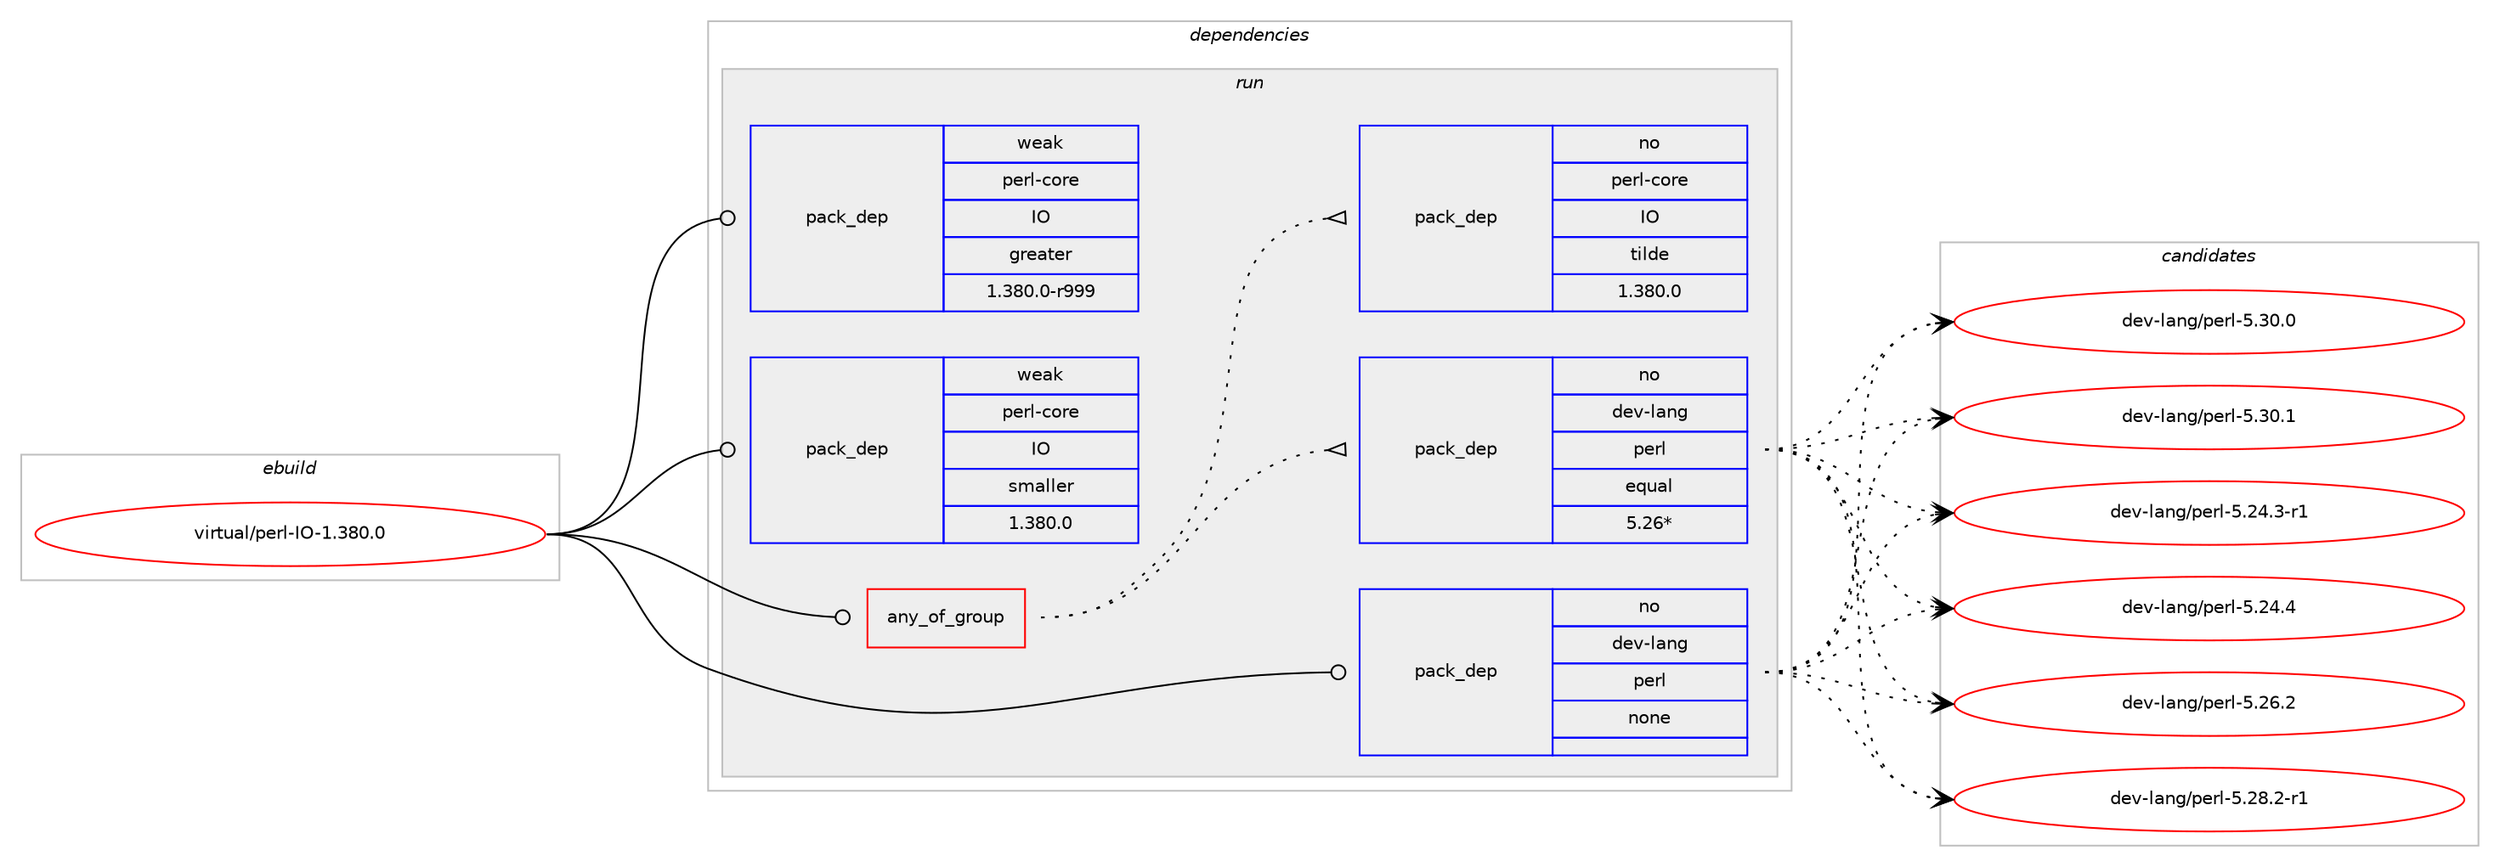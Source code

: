 digraph prolog {

# *************
# Graph options
# *************

newrank=true;
concentrate=true;
compound=true;
graph [rankdir=LR,fontname=Helvetica,fontsize=10,ranksep=1.5];#, ranksep=2.5, nodesep=0.2];
edge  [arrowhead=vee];
node  [fontname=Helvetica,fontsize=10];

# **********
# The ebuild
# **********

subgraph cluster_leftcol {
color=gray;
rank=same;
label=<<i>ebuild</i>>;
id [label="virtual/perl-IO-1.380.0", color=red, width=4, href="../virtual/perl-IO-1.380.0.svg"];
}

# ****************
# The dependencies
# ****************

subgraph cluster_midcol {
color=gray;
label=<<i>dependencies</i>>;
subgraph cluster_compile {
fillcolor="#eeeeee";
style=filled;
label=<<i>compile</i>>;
}
subgraph cluster_compileandrun {
fillcolor="#eeeeee";
style=filled;
label=<<i>compile and run</i>>;
}
subgraph cluster_run {
fillcolor="#eeeeee";
style=filled;
label=<<i>run</i>>;
subgraph any15472 {
dependency901268 [label=<<TABLE BORDER="0" CELLBORDER="1" CELLSPACING="0" CELLPADDING="4"><TR><TD CELLPADDING="10">any_of_group</TD></TR></TABLE>>, shape=none, color=red];subgraph pack668845 {
dependency901269 [label=<<TABLE BORDER="0" CELLBORDER="1" CELLSPACING="0" CELLPADDING="4" WIDTH="220"><TR><TD ROWSPAN="6" CELLPADDING="30">pack_dep</TD></TR><TR><TD WIDTH="110">no</TD></TR><TR><TD>dev-lang</TD></TR><TR><TD>perl</TD></TR><TR><TD>equal</TD></TR><TR><TD>5.26*</TD></TR></TABLE>>, shape=none, color=blue];
}
dependency901268:e -> dependency901269:w [weight=20,style="dotted",arrowhead="oinv"];
subgraph pack668846 {
dependency901270 [label=<<TABLE BORDER="0" CELLBORDER="1" CELLSPACING="0" CELLPADDING="4" WIDTH="220"><TR><TD ROWSPAN="6" CELLPADDING="30">pack_dep</TD></TR><TR><TD WIDTH="110">no</TD></TR><TR><TD>perl-core</TD></TR><TR><TD>IO</TD></TR><TR><TD>tilde</TD></TR><TR><TD>1.380.0</TD></TR></TABLE>>, shape=none, color=blue];
}
dependency901268:e -> dependency901270:w [weight=20,style="dotted",arrowhead="oinv"];
}
id:e -> dependency901268:w [weight=20,style="solid",arrowhead="odot"];
subgraph pack668847 {
dependency901271 [label=<<TABLE BORDER="0" CELLBORDER="1" CELLSPACING="0" CELLPADDING="4" WIDTH="220"><TR><TD ROWSPAN="6" CELLPADDING="30">pack_dep</TD></TR><TR><TD WIDTH="110">no</TD></TR><TR><TD>dev-lang</TD></TR><TR><TD>perl</TD></TR><TR><TD>none</TD></TR><TR><TD></TD></TR></TABLE>>, shape=none, color=blue];
}
id:e -> dependency901271:w [weight=20,style="solid",arrowhead="odot"];
subgraph pack668848 {
dependency901272 [label=<<TABLE BORDER="0" CELLBORDER="1" CELLSPACING="0" CELLPADDING="4" WIDTH="220"><TR><TD ROWSPAN="6" CELLPADDING="30">pack_dep</TD></TR><TR><TD WIDTH="110">weak</TD></TR><TR><TD>perl-core</TD></TR><TR><TD>IO</TD></TR><TR><TD>greater</TD></TR><TR><TD>1.380.0-r999</TD></TR></TABLE>>, shape=none, color=blue];
}
id:e -> dependency901272:w [weight=20,style="solid",arrowhead="odot"];
subgraph pack668849 {
dependency901273 [label=<<TABLE BORDER="0" CELLBORDER="1" CELLSPACING="0" CELLPADDING="4" WIDTH="220"><TR><TD ROWSPAN="6" CELLPADDING="30">pack_dep</TD></TR><TR><TD WIDTH="110">weak</TD></TR><TR><TD>perl-core</TD></TR><TR><TD>IO</TD></TR><TR><TD>smaller</TD></TR><TR><TD>1.380.0</TD></TR></TABLE>>, shape=none, color=blue];
}
id:e -> dependency901273:w [weight=20,style="solid",arrowhead="odot"];
}
}

# **************
# The candidates
# **************

subgraph cluster_choices {
rank=same;
color=gray;
label=<<i>candidates</i>>;

subgraph choice668845 {
color=black;
nodesep=1;
choice100101118451089711010347112101114108455346505246514511449 [label="dev-lang/perl-5.24.3-r1", color=red, width=4,href="../dev-lang/perl-5.24.3-r1.svg"];
choice10010111845108971101034711210111410845534650524652 [label="dev-lang/perl-5.24.4", color=red, width=4,href="../dev-lang/perl-5.24.4.svg"];
choice10010111845108971101034711210111410845534650544650 [label="dev-lang/perl-5.26.2", color=red, width=4,href="../dev-lang/perl-5.26.2.svg"];
choice100101118451089711010347112101114108455346505646504511449 [label="dev-lang/perl-5.28.2-r1", color=red, width=4,href="../dev-lang/perl-5.28.2-r1.svg"];
choice10010111845108971101034711210111410845534651484648 [label="dev-lang/perl-5.30.0", color=red, width=4,href="../dev-lang/perl-5.30.0.svg"];
choice10010111845108971101034711210111410845534651484649 [label="dev-lang/perl-5.30.1", color=red, width=4,href="../dev-lang/perl-5.30.1.svg"];
dependency901269:e -> choice100101118451089711010347112101114108455346505246514511449:w [style=dotted,weight="100"];
dependency901269:e -> choice10010111845108971101034711210111410845534650524652:w [style=dotted,weight="100"];
dependency901269:e -> choice10010111845108971101034711210111410845534650544650:w [style=dotted,weight="100"];
dependency901269:e -> choice100101118451089711010347112101114108455346505646504511449:w [style=dotted,weight="100"];
dependency901269:e -> choice10010111845108971101034711210111410845534651484648:w [style=dotted,weight="100"];
dependency901269:e -> choice10010111845108971101034711210111410845534651484649:w [style=dotted,weight="100"];
}
subgraph choice668846 {
color=black;
nodesep=1;
}
subgraph choice668847 {
color=black;
nodesep=1;
choice100101118451089711010347112101114108455346505246514511449 [label="dev-lang/perl-5.24.3-r1", color=red, width=4,href="../dev-lang/perl-5.24.3-r1.svg"];
choice10010111845108971101034711210111410845534650524652 [label="dev-lang/perl-5.24.4", color=red, width=4,href="../dev-lang/perl-5.24.4.svg"];
choice10010111845108971101034711210111410845534650544650 [label="dev-lang/perl-5.26.2", color=red, width=4,href="../dev-lang/perl-5.26.2.svg"];
choice100101118451089711010347112101114108455346505646504511449 [label="dev-lang/perl-5.28.2-r1", color=red, width=4,href="../dev-lang/perl-5.28.2-r1.svg"];
choice10010111845108971101034711210111410845534651484648 [label="dev-lang/perl-5.30.0", color=red, width=4,href="../dev-lang/perl-5.30.0.svg"];
choice10010111845108971101034711210111410845534651484649 [label="dev-lang/perl-5.30.1", color=red, width=4,href="../dev-lang/perl-5.30.1.svg"];
dependency901271:e -> choice100101118451089711010347112101114108455346505246514511449:w [style=dotted,weight="100"];
dependency901271:e -> choice10010111845108971101034711210111410845534650524652:w [style=dotted,weight="100"];
dependency901271:e -> choice10010111845108971101034711210111410845534650544650:w [style=dotted,weight="100"];
dependency901271:e -> choice100101118451089711010347112101114108455346505646504511449:w [style=dotted,weight="100"];
dependency901271:e -> choice10010111845108971101034711210111410845534651484648:w [style=dotted,weight="100"];
dependency901271:e -> choice10010111845108971101034711210111410845534651484649:w [style=dotted,weight="100"];
}
subgraph choice668848 {
color=black;
nodesep=1;
}
subgraph choice668849 {
color=black;
nodesep=1;
}
}

}
